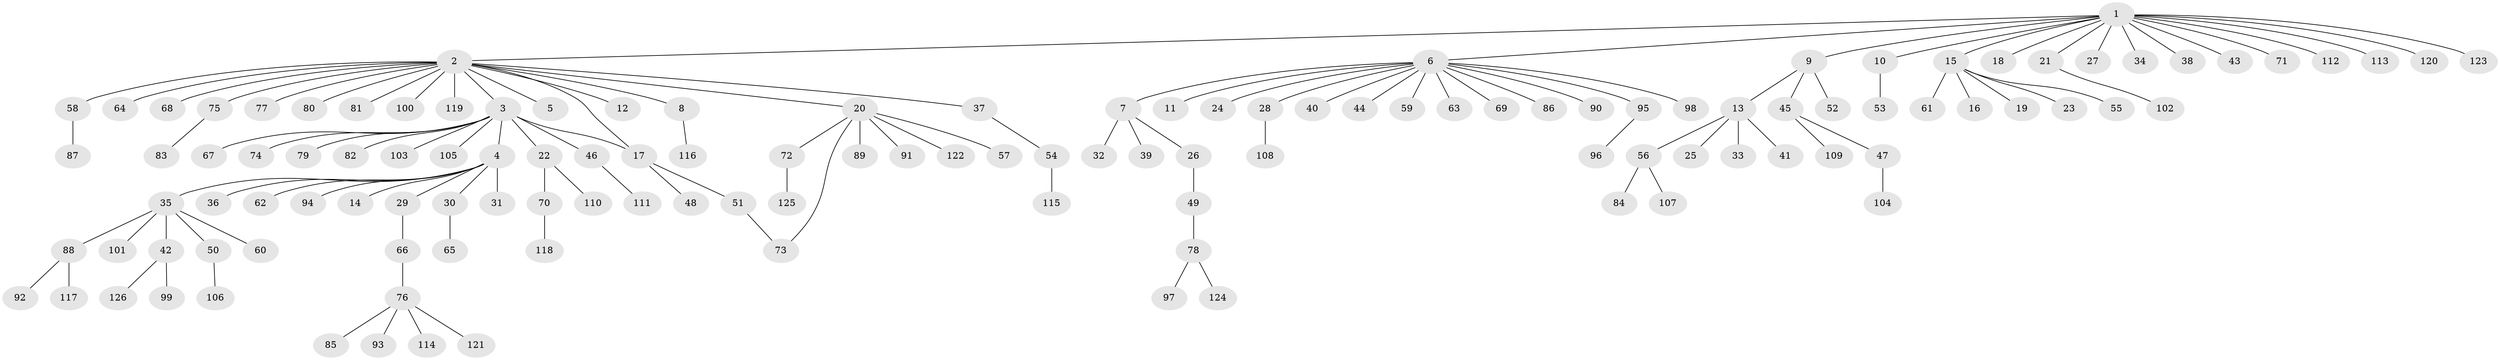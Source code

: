 // Generated by graph-tools (version 1.1) at 2025/26/03/09/25 03:26:01]
// undirected, 126 vertices, 127 edges
graph export_dot {
graph [start="1"]
  node [color=gray90,style=filled];
  1;
  2;
  3;
  4;
  5;
  6;
  7;
  8;
  9;
  10;
  11;
  12;
  13;
  14;
  15;
  16;
  17;
  18;
  19;
  20;
  21;
  22;
  23;
  24;
  25;
  26;
  27;
  28;
  29;
  30;
  31;
  32;
  33;
  34;
  35;
  36;
  37;
  38;
  39;
  40;
  41;
  42;
  43;
  44;
  45;
  46;
  47;
  48;
  49;
  50;
  51;
  52;
  53;
  54;
  55;
  56;
  57;
  58;
  59;
  60;
  61;
  62;
  63;
  64;
  65;
  66;
  67;
  68;
  69;
  70;
  71;
  72;
  73;
  74;
  75;
  76;
  77;
  78;
  79;
  80;
  81;
  82;
  83;
  84;
  85;
  86;
  87;
  88;
  89;
  90;
  91;
  92;
  93;
  94;
  95;
  96;
  97;
  98;
  99;
  100;
  101;
  102;
  103;
  104;
  105;
  106;
  107;
  108;
  109;
  110;
  111;
  112;
  113;
  114;
  115;
  116;
  117;
  118;
  119;
  120;
  121;
  122;
  123;
  124;
  125;
  126;
  1 -- 2;
  1 -- 6;
  1 -- 9;
  1 -- 10;
  1 -- 15;
  1 -- 18;
  1 -- 21;
  1 -- 27;
  1 -- 34;
  1 -- 38;
  1 -- 43;
  1 -- 71;
  1 -- 112;
  1 -- 113;
  1 -- 120;
  1 -- 123;
  2 -- 3;
  2 -- 5;
  2 -- 8;
  2 -- 12;
  2 -- 17;
  2 -- 20;
  2 -- 37;
  2 -- 58;
  2 -- 64;
  2 -- 68;
  2 -- 75;
  2 -- 77;
  2 -- 80;
  2 -- 81;
  2 -- 100;
  2 -- 119;
  3 -- 4;
  3 -- 17;
  3 -- 22;
  3 -- 46;
  3 -- 67;
  3 -- 74;
  3 -- 79;
  3 -- 82;
  3 -- 103;
  3 -- 105;
  4 -- 14;
  4 -- 29;
  4 -- 30;
  4 -- 31;
  4 -- 35;
  4 -- 36;
  4 -- 62;
  4 -- 94;
  6 -- 7;
  6 -- 11;
  6 -- 24;
  6 -- 28;
  6 -- 40;
  6 -- 44;
  6 -- 59;
  6 -- 63;
  6 -- 69;
  6 -- 86;
  6 -- 90;
  6 -- 95;
  6 -- 98;
  7 -- 26;
  7 -- 32;
  7 -- 39;
  8 -- 116;
  9 -- 13;
  9 -- 45;
  9 -- 52;
  10 -- 53;
  13 -- 25;
  13 -- 33;
  13 -- 41;
  13 -- 56;
  15 -- 16;
  15 -- 19;
  15 -- 23;
  15 -- 55;
  15 -- 61;
  17 -- 48;
  17 -- 51;
  20 -- 57;
  20 -- 72;
  20 -- 73;
  20 -- 89;
  20 -- 91;
  20 -- 122;
  21 -- 102;
  22 -- 70;
  22 -- 110;
  26 -- 49;
  28 -- 108;
  29 -- 66;
  30 -- 65;
  35 -- 42;
  35 -- 50;
  35 -- 60;
  35 -- 88;
  35 -- 101;
  37 -- 54;
  42 -- 99;
  42 -- 126;
  45 -- 47;
  45 -- 109;
  46 -- 111;
  47 -- 104;
  49 -- 78;
  50 -- 106;
  51 -- 73;
  54 -- 115;
  56 -- 84;
  56 -- 107;
  58 -- 87;
  66 -- 76;
  70 -- 118;
  72 -- 125;
  75 -- 83;
  76 -- 85;
  76 -- 93;
  76 -- 114;
  76 -- 121;
  78 -- 97;
  78 -- 124;
  88 -- 92;
  88 -- 117;
  95 -- 96;
}
